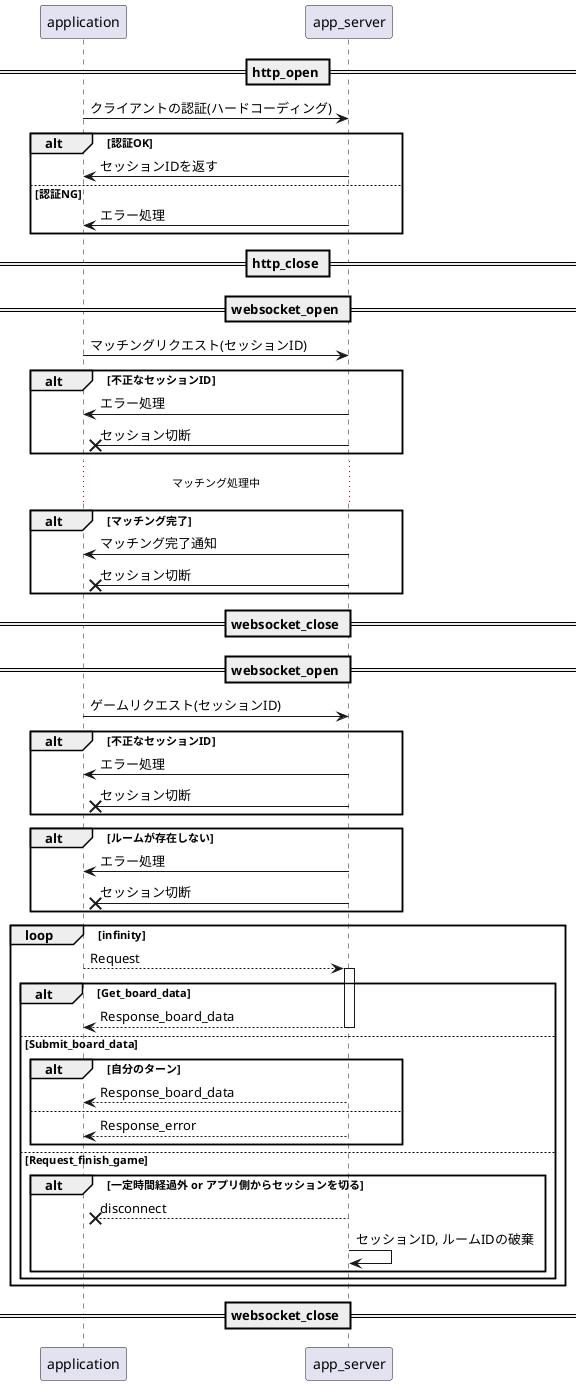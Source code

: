 @startuml
participant application
participant app_server

== http_open ==
application -> app_server : クライアントの認証(ハードコーディング)
alt 認証OK
    app_server -> application : セッションIDを返す
else 認証NG
    app_server -> application : エラー処理
end

== http_close ==


== websocket_open ==
application -> app_server : マッチングリクエスト(セッションID)
alt 不正なセッションID
    app_server -> application : エラー処理
    app_server -x application : セッション切断
end

... マッチング処理中 ...

alt マッチング完了
    app_server -> application : マッチング完了通知
    app_server -x application : セッション切断
end

== websocket_close ==

== websocket_open ==
application -> app_server : ゲームリクエスト(セッションID)
alt 不正なセッションID
    app_server -> application : エラー処理
    app_server -x application : セッション切断
end

alt ルームが存在しない
    app_server -> application : エラー処理
    app_server -x application : セッション切断
end

loop infinity
application --> app_server : Request
    alt Get_board_data
        activate app_server
        app_server --> application : Response_board_data
        deactivate app_server
    else Submit_board_data
        alt 自分のターン
        app_server --> application : Response_board_data
        else
        app_server --> application : Response_error
        end
        deactivate app_server
    else Request_finish_game
        alt 一定時間経過外 or アプリ側からセッションを切る
            app_server --x application : disconnect
            app_server -> app_server : セッションID, ルームIDの破棄
        end
    end
end

== websocket_close ==

@enduml
